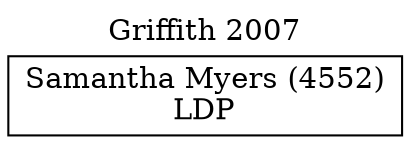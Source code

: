 // House preference flow
digraph "Samantha Myers (4552)_Griffith_2007" {
	graph [label="Griffith 2007" labelloc=t mclimit=10]
	node [shape=box]
	"Samantha Myers (4552)" [label="Samantha Myers (4552)
LDP"]
}
